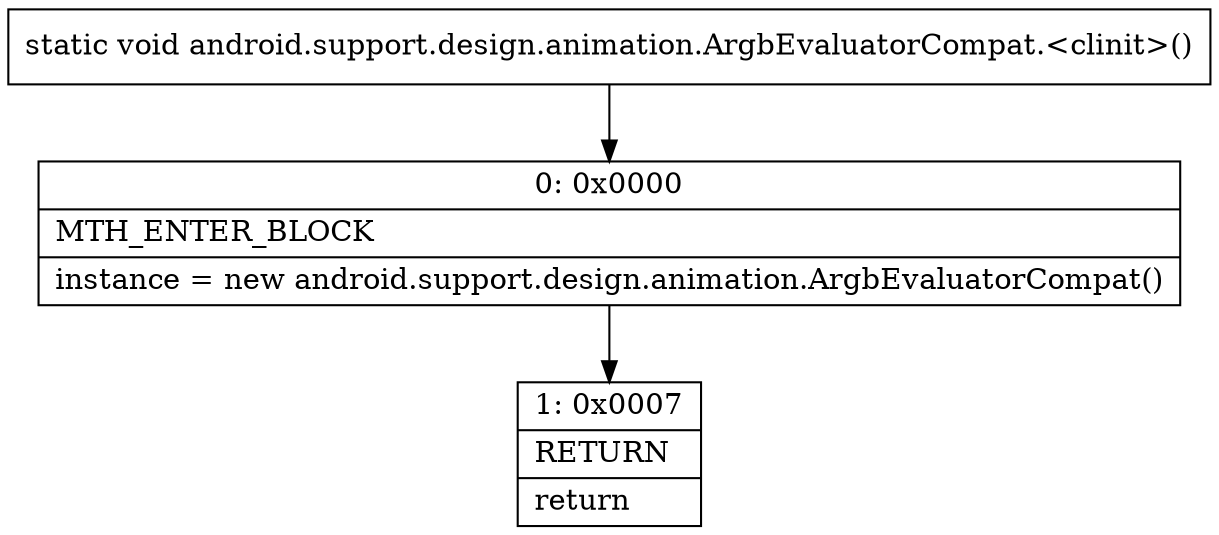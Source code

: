 digraph "CFG forandroid.support.design.animation.ArgbEvaluatorCompat.\<clinit\>()V" {
Node_0 [shape=record,label="{0\:\ 0x0000|MTH_ENTER_BLOCK\l|instance = new android.support.design.animation.ArgbEvaluatorCompat()\l}"];
Node_1 [shape=record,label="{1\:\ 0x0007|RETURN\l|return\l}"];
MethodNode[shape=record,label="{static void android.support.design.animation.ArgbEvaluatorCompat.\<clinit\>() }"];
MethodNode -> Node_0;
Node_0 -> Node_1;
}

